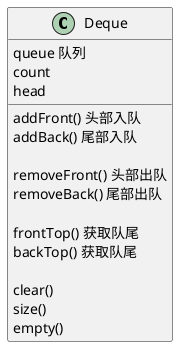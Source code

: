 @startuml

class Deque {
queue 队列
count
head


addFront() 头部入队
addBack() 尾部入队

removeFront() 头部出队
removeBack() 尾部出队

frontTop() 获取队尾
backTop() 获取队尾

clear()
size()
empty()
}
@enduml


